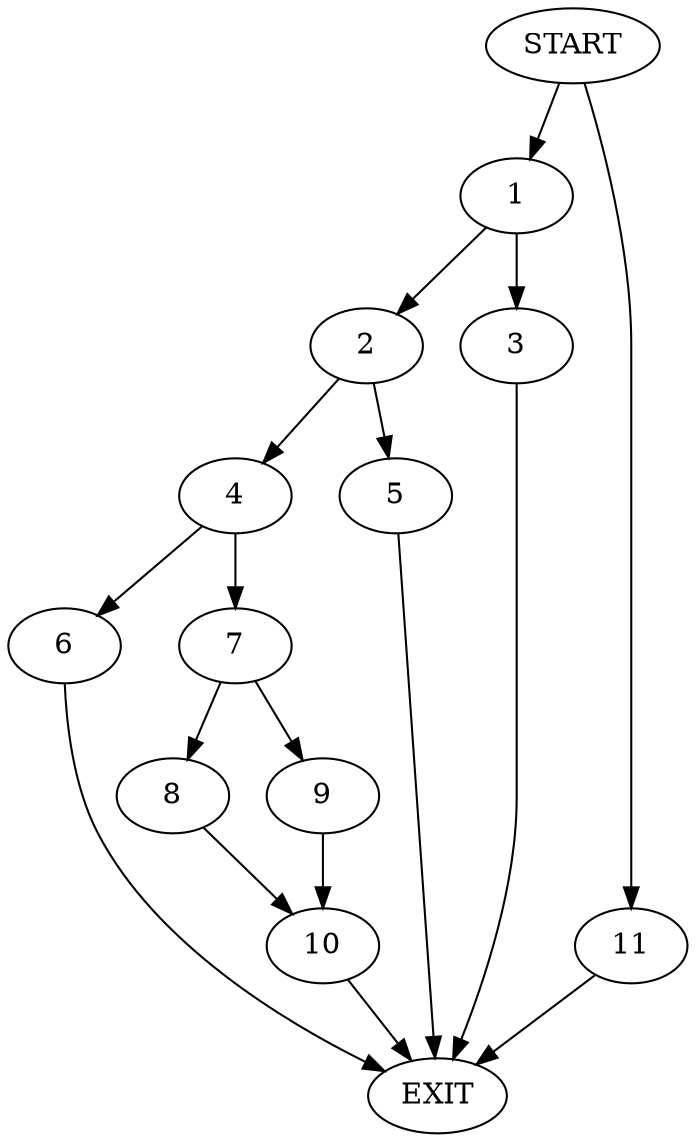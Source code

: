digraph {
0 [label="START"]
12 [label="EXIT"]
0 -> 1
1 -> 2
1 -> 3
3 -> 12
2 -> 4
2 -> 5
4 -> 6
4 -> 7
5 -> 12
7 -> 8
7 -> 9
6 -> 12
9 -> 10
8 -> 10
10 -> 12
0 -> 11
11 -> 12
}
